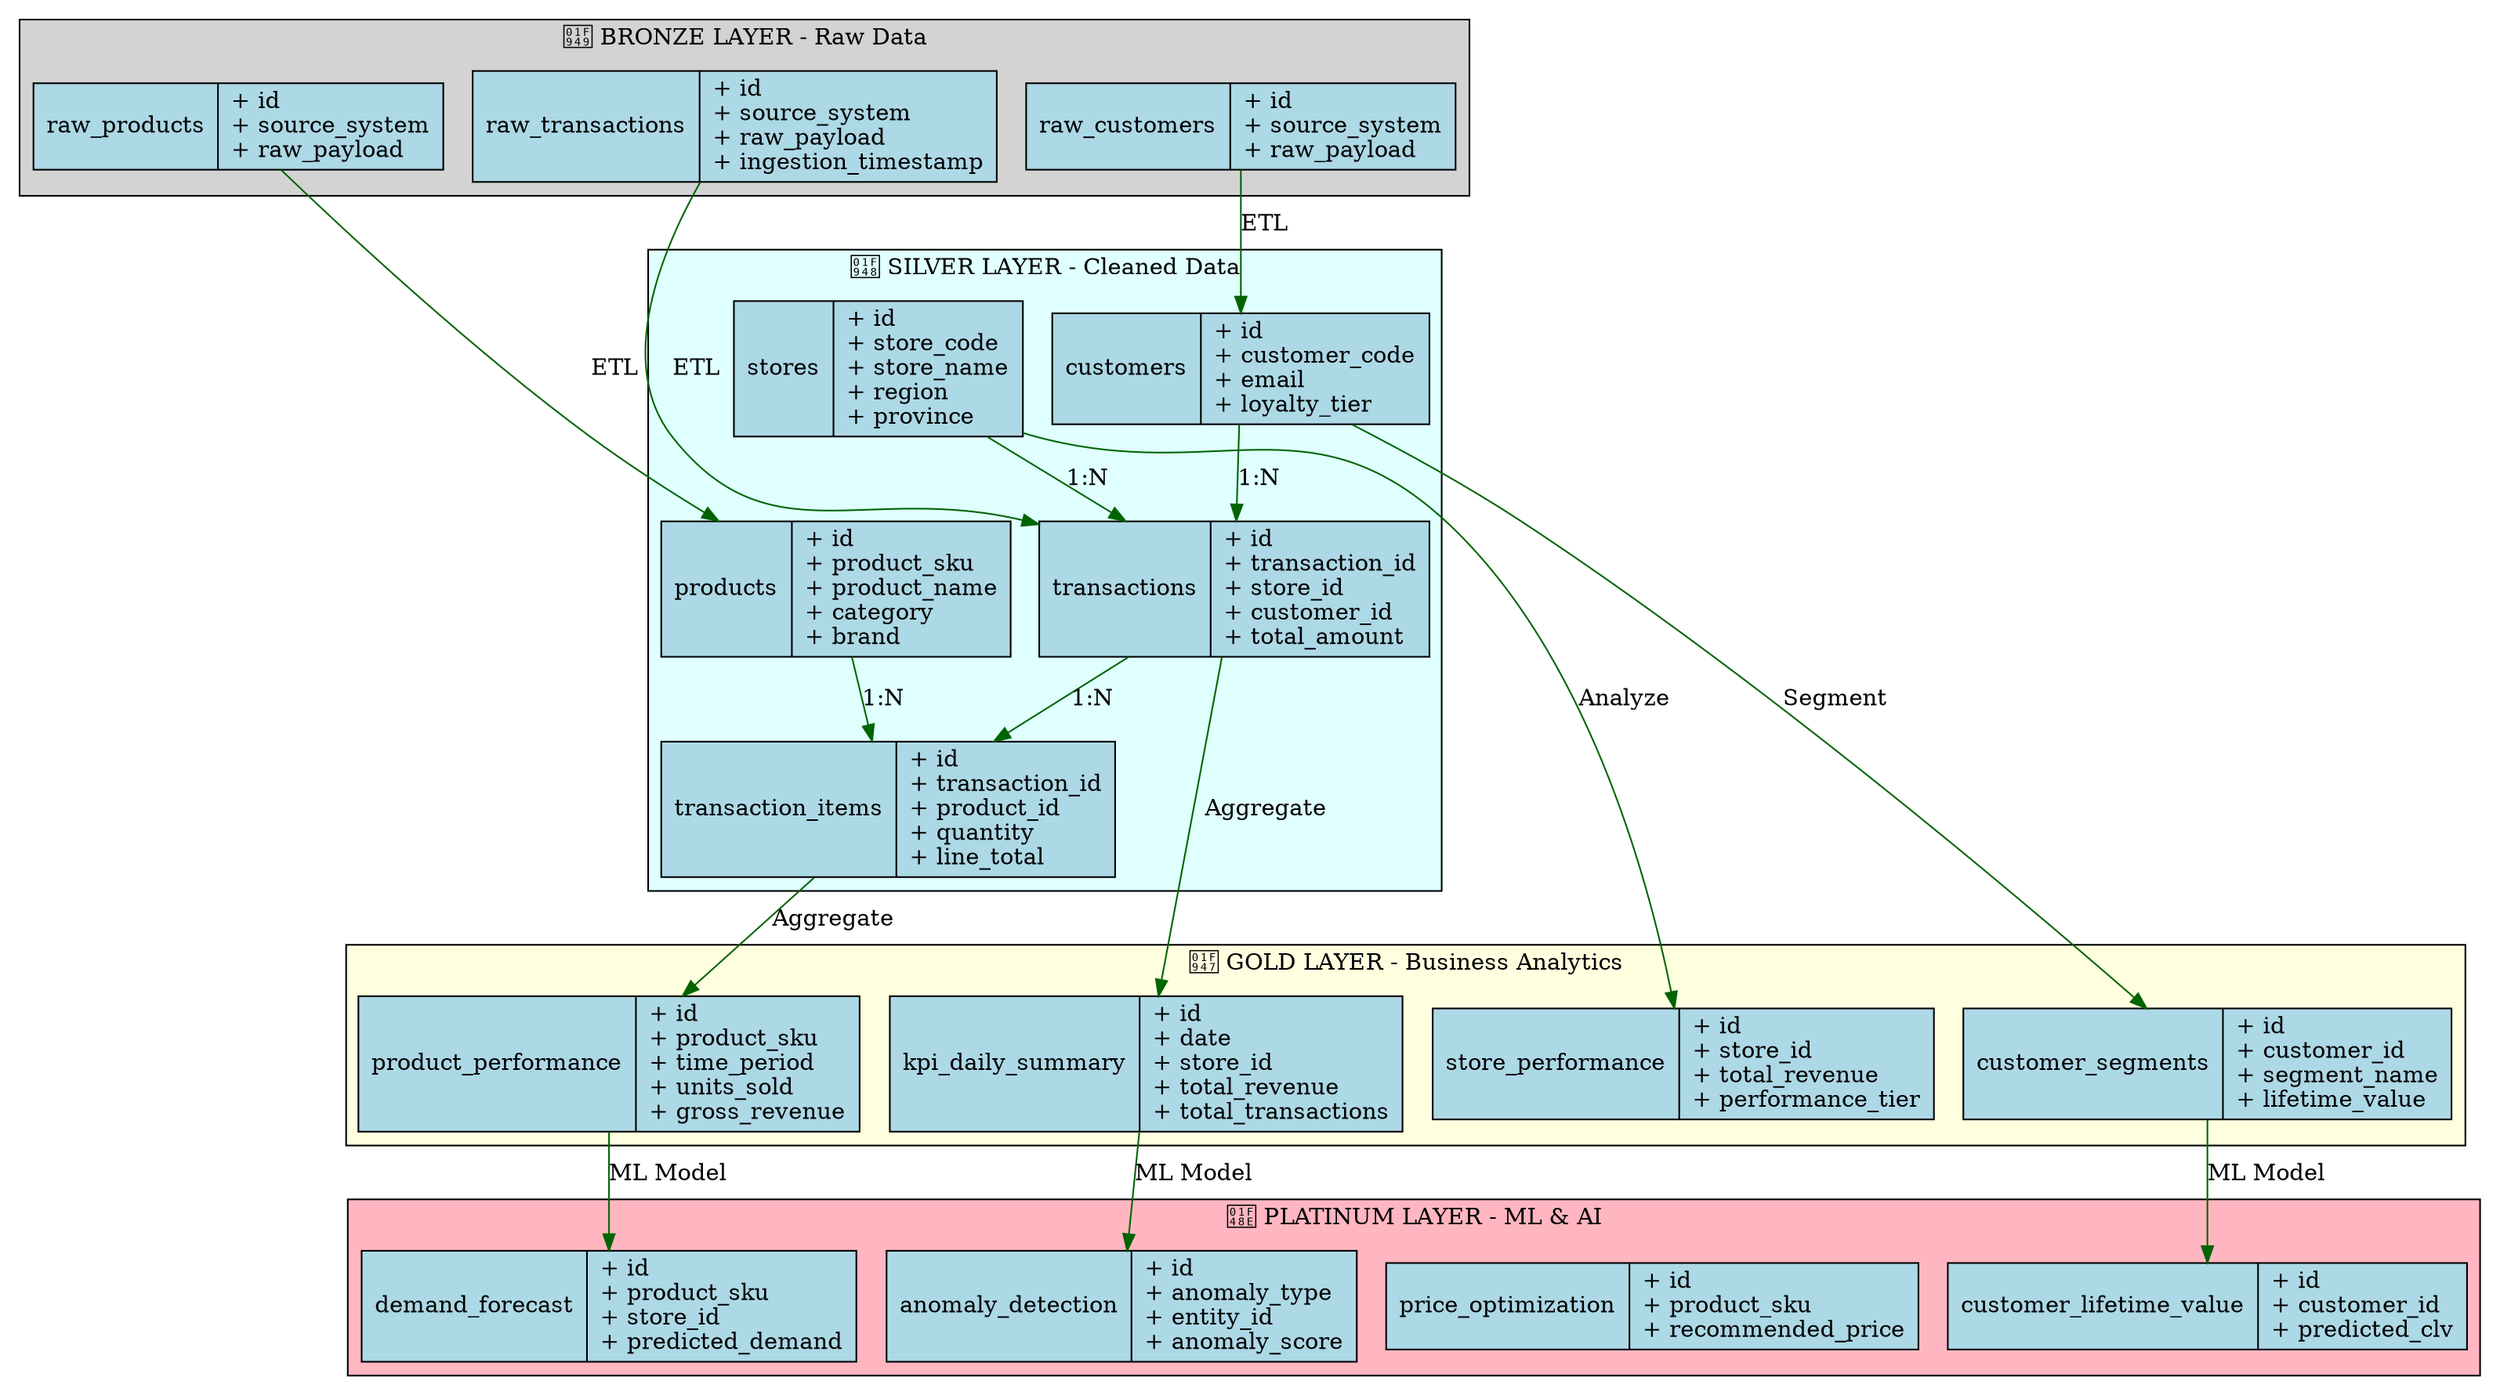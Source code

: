 digraph scout_platform {
    rankdir=TB;
    node [shape=record, style=filled, fillcolor=lightblue];
    edge [color=darkgreen];
    
    // Medallion Architecture Layers
    subgraph cluster_bronze {
        label="🥉 BRONZE LAYER - Raw Data";
        style=filled;
        fillcolor=lightgray;
        
        raw_transactions [label="raw_transactions|+ id\l+ source_system\l+ raw_payload\l+ ingestion_timestamp\l"];
        raw_products [label="raw_products|+ id\l+ source_system\l+ raw_payload\l"];
        raw_customers [label="raw_customers|+ id\l+ source_system\l+ raw_payload\l"];
    }
    
    subgraph cluster_silver {
        label="🥈 SILVER LAYER - Cleaned Data";
        style=filled;
        fillcolor=lightcyan;
        
        transactions [label="transactions|+ id\l+ transaction_id\l+ store_id\l+ customer_id\l+ total_amount\l"];
        transaction_items [label="transaction_items|+ id\l+ transaction_id\l+ product_id\l+ quantity\l+ line_total\l"];
        stores [label="stores|+ id\l+ store_code\l+ store_name\l+ region\l+ province\l"];
        products [label="products|+ id\l+ product_sku\l+ product_name\l+ category\l+ brand\l"];
        customers [label="customers|+ id\l+ customer_code\l+ email\l+ loyalty_tier\l"];
    }
    
    subgraph cluster_gold {
        label="🥇 GOLD LAYER - Business Analytics";
        style=filled;
        fillcolor=lightyellow;
        
        kpi_daily_summary [label="kpi_daily_summary|+ id\l+ date\l+ store_id\l+ total_revenue\l+ total_transactions\l"];
        product_performance [label="product_performance|+ id\l+ product_sku\l+ time_period\l+ units_sold\l+ gross_revenue\l"];
        customer_segments [label="customer_segments|+ id\l+ customer_id\l+ segment_name\l+ lifetime_value\l"];
        store_performance [label="store_performance|+ id\l+ store_id\l+ total_revenue\l+ performance_tier\l"];
    }
    
    subgraph cluster_platinum {
        label="💎 PLATINUM LAYER - ML & AI";
        style=filled;
        fillcolor=lightpink;
        
        demand_forecast [label="demand_forecast|+ id\l+ product_sku\l+ store_id\l+ predicted_demand\l"];
        price_optimization [label="price_optimization|+ id\l+ product_sku\l+ recommended_price\l"];
        customer_lifetime_value [label="customer_lifetime_value|+ id\l+ customer_id\l+ predicted_clv\l"];
        anomaly_detection [label="anomaly_detection|+ id\l+ anomaly_type\l+ entity_id\l+ anomaly_score\l"];
    }
    
    // Data Flow (Bronze → Silver → Gold → Platinum)
    raw_transactions -> transactions [label="ETL"];
    raw_products -> products [label="ETL"];
    raw_customers -> customers [label="ETL"];
    
    transactions -> kpi_daily_summary [label="Aggregate"];
    transaction_items -> product_performance [label="Aggregate"];
    customers -> customer_segments [label="Segment"];
    stores -> store_performance [label="Analyze"];
    
    product_performance -> demand_forecast [label="ML Model"];
    customer_segments -> customer_lifetime_value [label="ML Model"];
    kpi_daily_summary -> anomaly_detection [label="ML Model"];
    
    // Relationships within Silver layer
    transactions -> transaction_items [label="1:N"];
    stores -> transactions [label="1:N"];
    customers -> transactions [label="1:N"];
    products -> transaction_items [label="1:N"];
}
